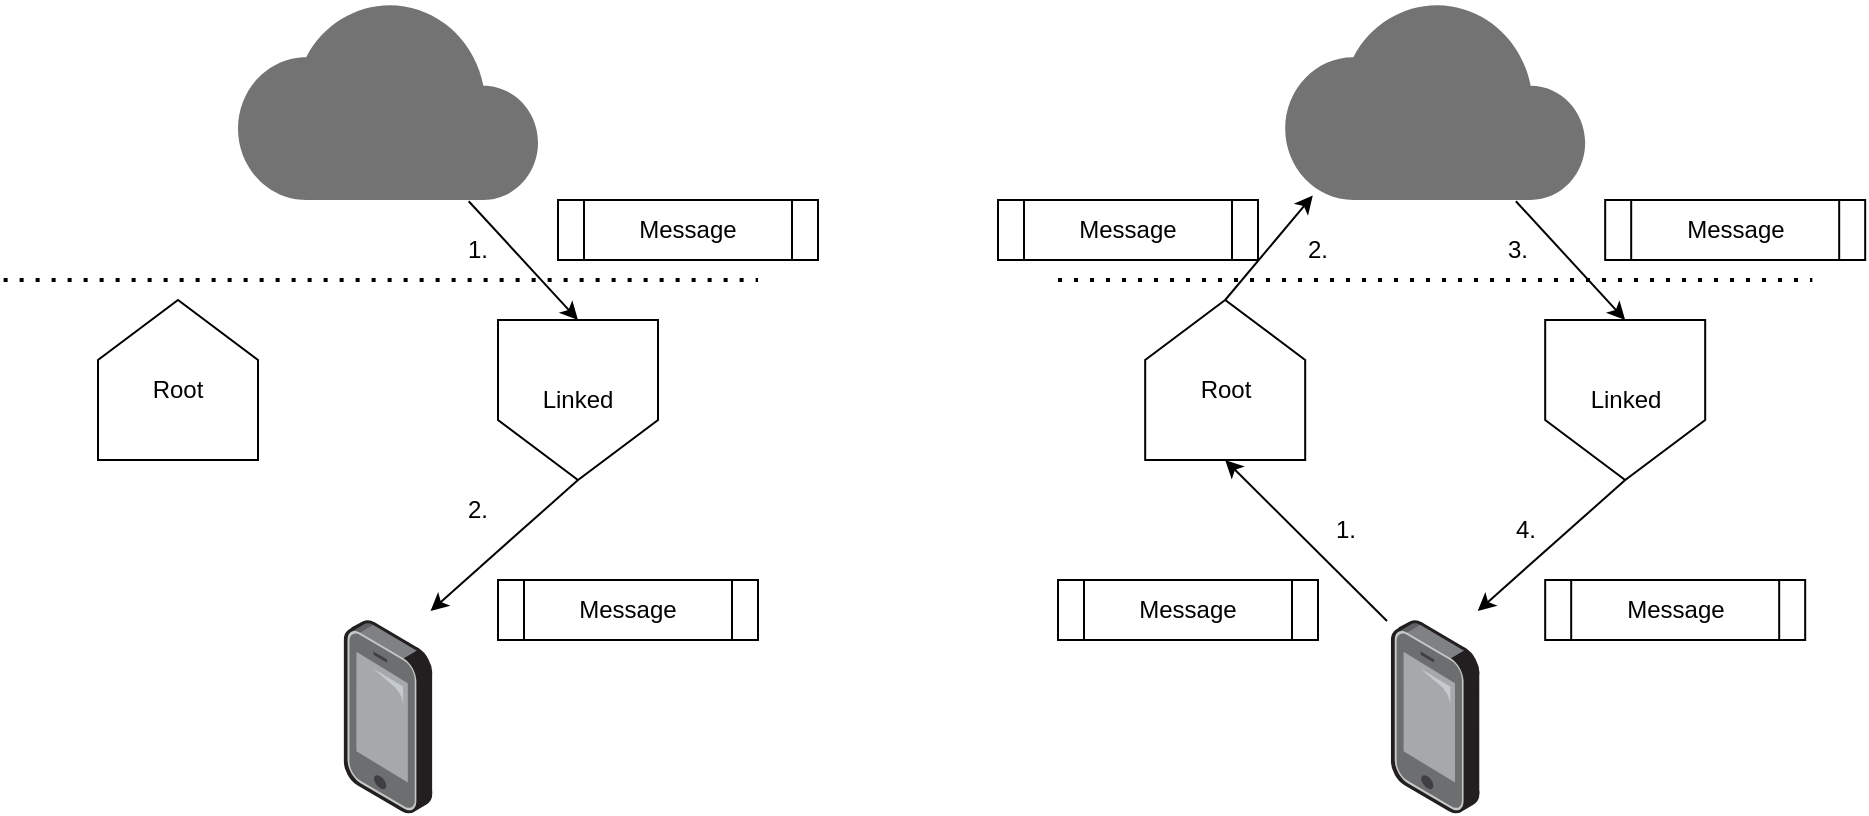 <mxfile scale="5" border="0" disableSvgWarning="true">
    <diagram id="4vPlOB-6MTTk1HdUDJhs" name="Page-1">
        <mxGraphModel dx="2133" dy="1207" grid="1" gridSize="10" guides="1" tooltips="1" connect="1" arrows="1" fold="1" page="1" pageScale="1" pageWidth="1600" pageHeight="1200" math="0" shadow="0">
            <root>
                <mxCell id="0"/>
                <mxCell id="1" parent="0"/>
                <mxCell id="2" value="" style="points=[];aspect=fixed;html=1;align=center;shadow=0;dashed=0;image;image=img/lib/allied_telesis/computer_and_terminals/Smartphone.svg;" vertex="1" parent="1">
                    <mxGeometry x="642.81" y="690" width="44.37" height="96.8" as="geometry"/>
                </mxCell>
                <mxCell id="3" value="" style="endArrow=none;dashed=1;html=1;dashPattern=1 3;strokeWidth=2;" edge="1" parent="1">
                    <mxGeometry width="50" height="50" relative="1" as="geometry">
                        <mxPoint x="472.82" y="520" as="sourcePoint"/>
                        <mxPoint x="850.0" y="520" as="targetPoint"/>
                    </mxGeometry>
                </mxCell>
                <mxCell id="4" value="" style="dashed=0;aspect=fixed;verticalLabelPosition=bottom;verticalAlign=top;align=center;shape=mxgraph.gmdl.cloud;strokeColor=none;fillColor=#737373;shadow=0;sketch=0;" vertex="1" parent="1">
                    <mxGeometry x="590" y="380" width="150" height="100" as="geometry"/>
                </mxCell>
                <mxCell id="6" value="" style="shape=offPageConnector;whiteSpace=wrap;html=1;rotation=-180;" vertex="1" parent="1">
                    <mxGeometry x="520" y="530" width="80" height="80" as="geometry"/>
                </mxCell>
                <mxCell id="7" value="Linked" style="shape=offPageConnector;whiteSpace=wrap;html=1;" vertex="1" parent="1">
                    <mxGeometry x="720" y="540" width="80" height="80" as="geometry"/>
                </mxCell>
                <mxCell id="8" value="Root" style="text;html=1;strokeColor=none;fillColor=none;align=center;verticalAlign=middle;whiteSpace=wrap;rounded=0;" vertex="1" parent="1">
                    <mxGeometry x="530" y="560" width="60" height="30" as="geometry"/>
                </mxCell>
                <mxCell id="9" value="Message" style="shape=process;whiteSpace=wrap;html=1;backgroundOutline=1;" vertex="1" parent="1">
                    <mxGeometry x="750" y="480" width="130" height="30" as="geometry"/>
                </mxCell>
                <mxCell id="10" value="" style="endArrow=classic;html=1;exitX=0.769;exitY=1.006;exitDx=0;exitDy=0;exitPerimeter=0;entryX=0.5;entryY=0;entryDx=0;entryDy=0;" edge="1" parent="1" source="4" target="7">
                    <mxGeometry width="50" height="50" relative="1" as="geometry">
                        <mxPoint x="700" y="710" as="sourcePoint"/>
                        <mxPoint x="750" y="660" as="targetPoint"/>
                    </mxGeometry>
                </mxCell>
                <mxCell id="11" value="" style="endArrow=classic;html=1;exitX=0.5;exitY=1;exitDx=0;exitDy=0;entryX=0.979;entryY=-0.046;entryDx=0;entryDy=0;entryPerimeter=0;" edge="1" parent="1" source="7" target="2">
                    <mxGeometry width="50" height="50" relative="1" as="geometry">
                        <mxPoint x="800.0" y="700.0" as="sourcePoint"/>
                        <mxPoint x="854.65" y="759.4" as="targetPoint"/>
                    </mxGeometry>
                </mxCell>
                <mxCell id="12" value="Message" style="shape=process;whiteSpace=wrap;html=1;backgroundOutline=1;" vertex="1" parent="1">
                    <mxGeometry x="720" y="670" width="130" height="30" as="geometry"/>
                </mxCell>
                <mxCell id="13" value="" style="points=[];aspect=fixed;html=1;align=center;shadow=0;dashed=0;image;image=img/lib/allied_telesis/computer_and_terminals/Smartphone.svg;" vertex="1" parent="1">
                    <mxGeometry x="1166.4" y="690" width="44.37" height="96.8" as="geometry"/>
                </mxCell>
                <mxCell id="14" value="" style="endArrow=none;dashed=1;html=1;dashPattern=1 3;strokeWidth=2;" edge="1" parent="1">
                    <mxGeometry width="50" height="50" relative="1" as="geometry">
                        <mxPoint x="1000" y="520" as="sourcePoint"/>
                        <mxPoint x="1377.18" y="520" as="targetPoint"/>
                    </mxGeometry>
                </mxCell>
                <mxCell id="15" value="" style="dashed=0;aspect=fixed;verticalLabelPosition=bottom;verticalAlign=top;align=center;shape=mxgraph.gmdl.cloud;strokeColor=none;fillColor=#737373;shadow=0;sketch=0;" vertex="1" parent="1">
                    <mxGeometry x="1113.59" y="380" width="150" height="100" as="geometry"/>
                </mxCell>
                <mxCell id="16" value="" style="shape=offPageConnector;whiteSpace=wrap;html=1;rotation=-180;" vertex="1" parent="1">
                    <mxGeometry x="1043.59" y="530" width="80" height="80" as="geometry"/>
                </mxCell>
                <mxCell id="17" value="Linked" style="shape=offPageConnector;whiteSpace=wrap;html=1;" vertex="1" parent="1">
                    <mxGeometry x="1243.59" y="540" width="80" height="80" as="geometry"/>
                </mxCell>
                <mxCell id="18" value="Root" style="text;html=1;strokeColor=none;fillColor=none;align=center;verticalAlign=middle;whiteSpace=wrap;rounded=0;" vertex="1" parent="1">
                    <mxGeometry x="1053.59" y="560" width="60" height="30" as="geometry"/>
                </mxCell>
                <mxCell id="19" value="Message" style="shape=process;whiteSpace=wrap;html=1;backgroundOutline=1;" vertex="1" parent="1">
                    <mxGeometry x="1273.59" y="480" width="130" height="30" as="geometry"/>
                </mxCell>
                <mxCell id="20" value="" style="endArrow=classic;html=1;exitX=0.769;exitY=1.006;exitDx=0;exitDy=0;exitPerimeter=0;entryX=0.5;entryY=0;entryDx=0;entryDy=0;" edge="1" parent="1" source="15" target="17">
                    <mxGeometry width="50" height="50" relative="1" as="geometry">
                        <mxPoint x="1223.59" y="710" as="sourcePoint"/>
                        <mxPoint x="1273.59" y="660" as="targetPoint"/>
                    </mxGeometry>
                </mxCell>
                <mxCell id="21" value="" style="endArrow=classic;html=1;exitX=0.5;exitY=1;exitDx=0;exitDy=0;entryX=0.979;entryY=-0.046;entryDx=0;entryDy=0;entryPerimeter=0;" edge="1" parent="1" source="17" target="13">
                    <mxGeometry width="50" height="50" relative="1" as="geometry">
                        <mxPoint x="1323.59" y="700.0" as="sourcePoint"/>
                        <mxPoint x="1378.24" y="759.4" as="targetPoint"/>
                    </mxGeometry>
                </mxCell>
                <mxCell id="22" value="Message" style="shape=process;whiteSpace=wrap;html=1;backgroundOutline=1;" vertex="1" parent="1">
                    <mxGeometry x="1243.59" y="670" width="130" height="30" as="geometry"/>
                </mxCell>
                <mxCell id="23" value="1." style="text;html=1;strokeColor=none;fillColor=none;align=center;verticalAlign=middle;whiteSpace=wrap;rounded=0;" vertex="1" parent="1">
                    <mxGeometry x="680" y="490" width="60" height="30" as="geometry"/>
                </mxCell>
                <mxCell id="24" value="2." style="text;html=1;strokeColor=none;fillColor=none;align=center;verticalAlign=middle;whiteSpace=wrap;rounded=0;" vertex="1" parent="1">
                    <mxGeometry x="680" y="620" width="60" height="30" as="geometry"/>
                </mxCell>
                <mxCell id="25" value="" style="endArrow=classic;html=1;exitX=0.5;exitY=1;exitDx=0;exitDy=0;entryX=0.092;entryY=0.978;entryDx=0;entryDy=0;entryPerimeter=0;" edge="1" parent="1" source="16" target="15">
                    <mxGeometry width="50" height="50" relative="1" as="geometry">
                        <mxPoint x="1293.59" y="630" as="sourcePoint"/>
                        <mxPoint x="1227.028" y="695.547" as="targetPoint"/>
                    </mxGeometry>
                </mxCell>
                <mxCell id="26" value="" style="endArrow=classic;html=1;exitX=-0.043;exitY=0.005;exitDx=0;exitDy=0;entryX=0.5;entryY=0;entryDx=0;entryDy=0;exitPerimeter=0;" edge="1" parent="1" source="13" target="16">
                    <mxGeometry width="50" height="50" relative="1" as="geometry">
                        <mxPoint x="1283.59" y="620" as="sourcePoint"/>
                        <mxPoint x="1217.028" y="685.547" as="targetPoint"/>
                    </mxGeometry>
                </mxCell>
                <mxCell id="27" value="Message" style="shape=process;whiteSpace=wrap;html=1;backgroundOutline=1;" vertex="1" parent="1">
                    <mxGeometry x="1000" y="670" width="130" height="30" as="geometry"/>
                </mxCell>
                <mxCell id="28" value="Message" style="shape=process;whiteSpace=wrap;html=1;backgroundOutline=1;" vertex="1" parent="1">
                    <mxGeometry x="970" y="480" width="130" height="30" as="geometry"/>
                </mxCell>
                <mxCell id="29" value="1." style="text;html=1;strokeColor=none;fillColor=none;align=center;verticalAlign=middle;whiteSpace=wrap;rounded=0;" vertex="1" parent="1">
                    <mxGeometry x="1113.59" y="630" width="60" height="30" as="geometry"/>
                </mxCell>
                <mxCell id="30" value="2." style="text;html=1;strokeColor=none;fillColor=none;align=center;verticalAlign=middle;whiteSpace=wrap;rounded=0;" vertex="1" parent="1">
                    <mxGeometry x="1100" y="490" width="60" height="30" as="geometry"/>
                </mxCell>
                <mxCell id="31" value="3." style="text;html=1;strokeColor=none;fillColor=none;align=center;verticalAlign=middle;whiteSpace=wrap;rounded=0;" vertex="1" parent="1">
                    <mxGeometry x="1200" y="490" width="60" height="30" as="geometry"/>
                </mxCell>
                <mxCell id="32" value="4." style="text;html=1;strokeColor=none;fillColor=none;align=center;verticalAlign=middle;whiteSpace=wrap;rounded=0;" vertex="1" parent="1">
                    <mxGeometry x="1203.59" y="630" width="60" height="30" as="geometry"/>
                </mxCell>
            </root>
        </mxGraphModel>
    </diagram>
</mxfile>